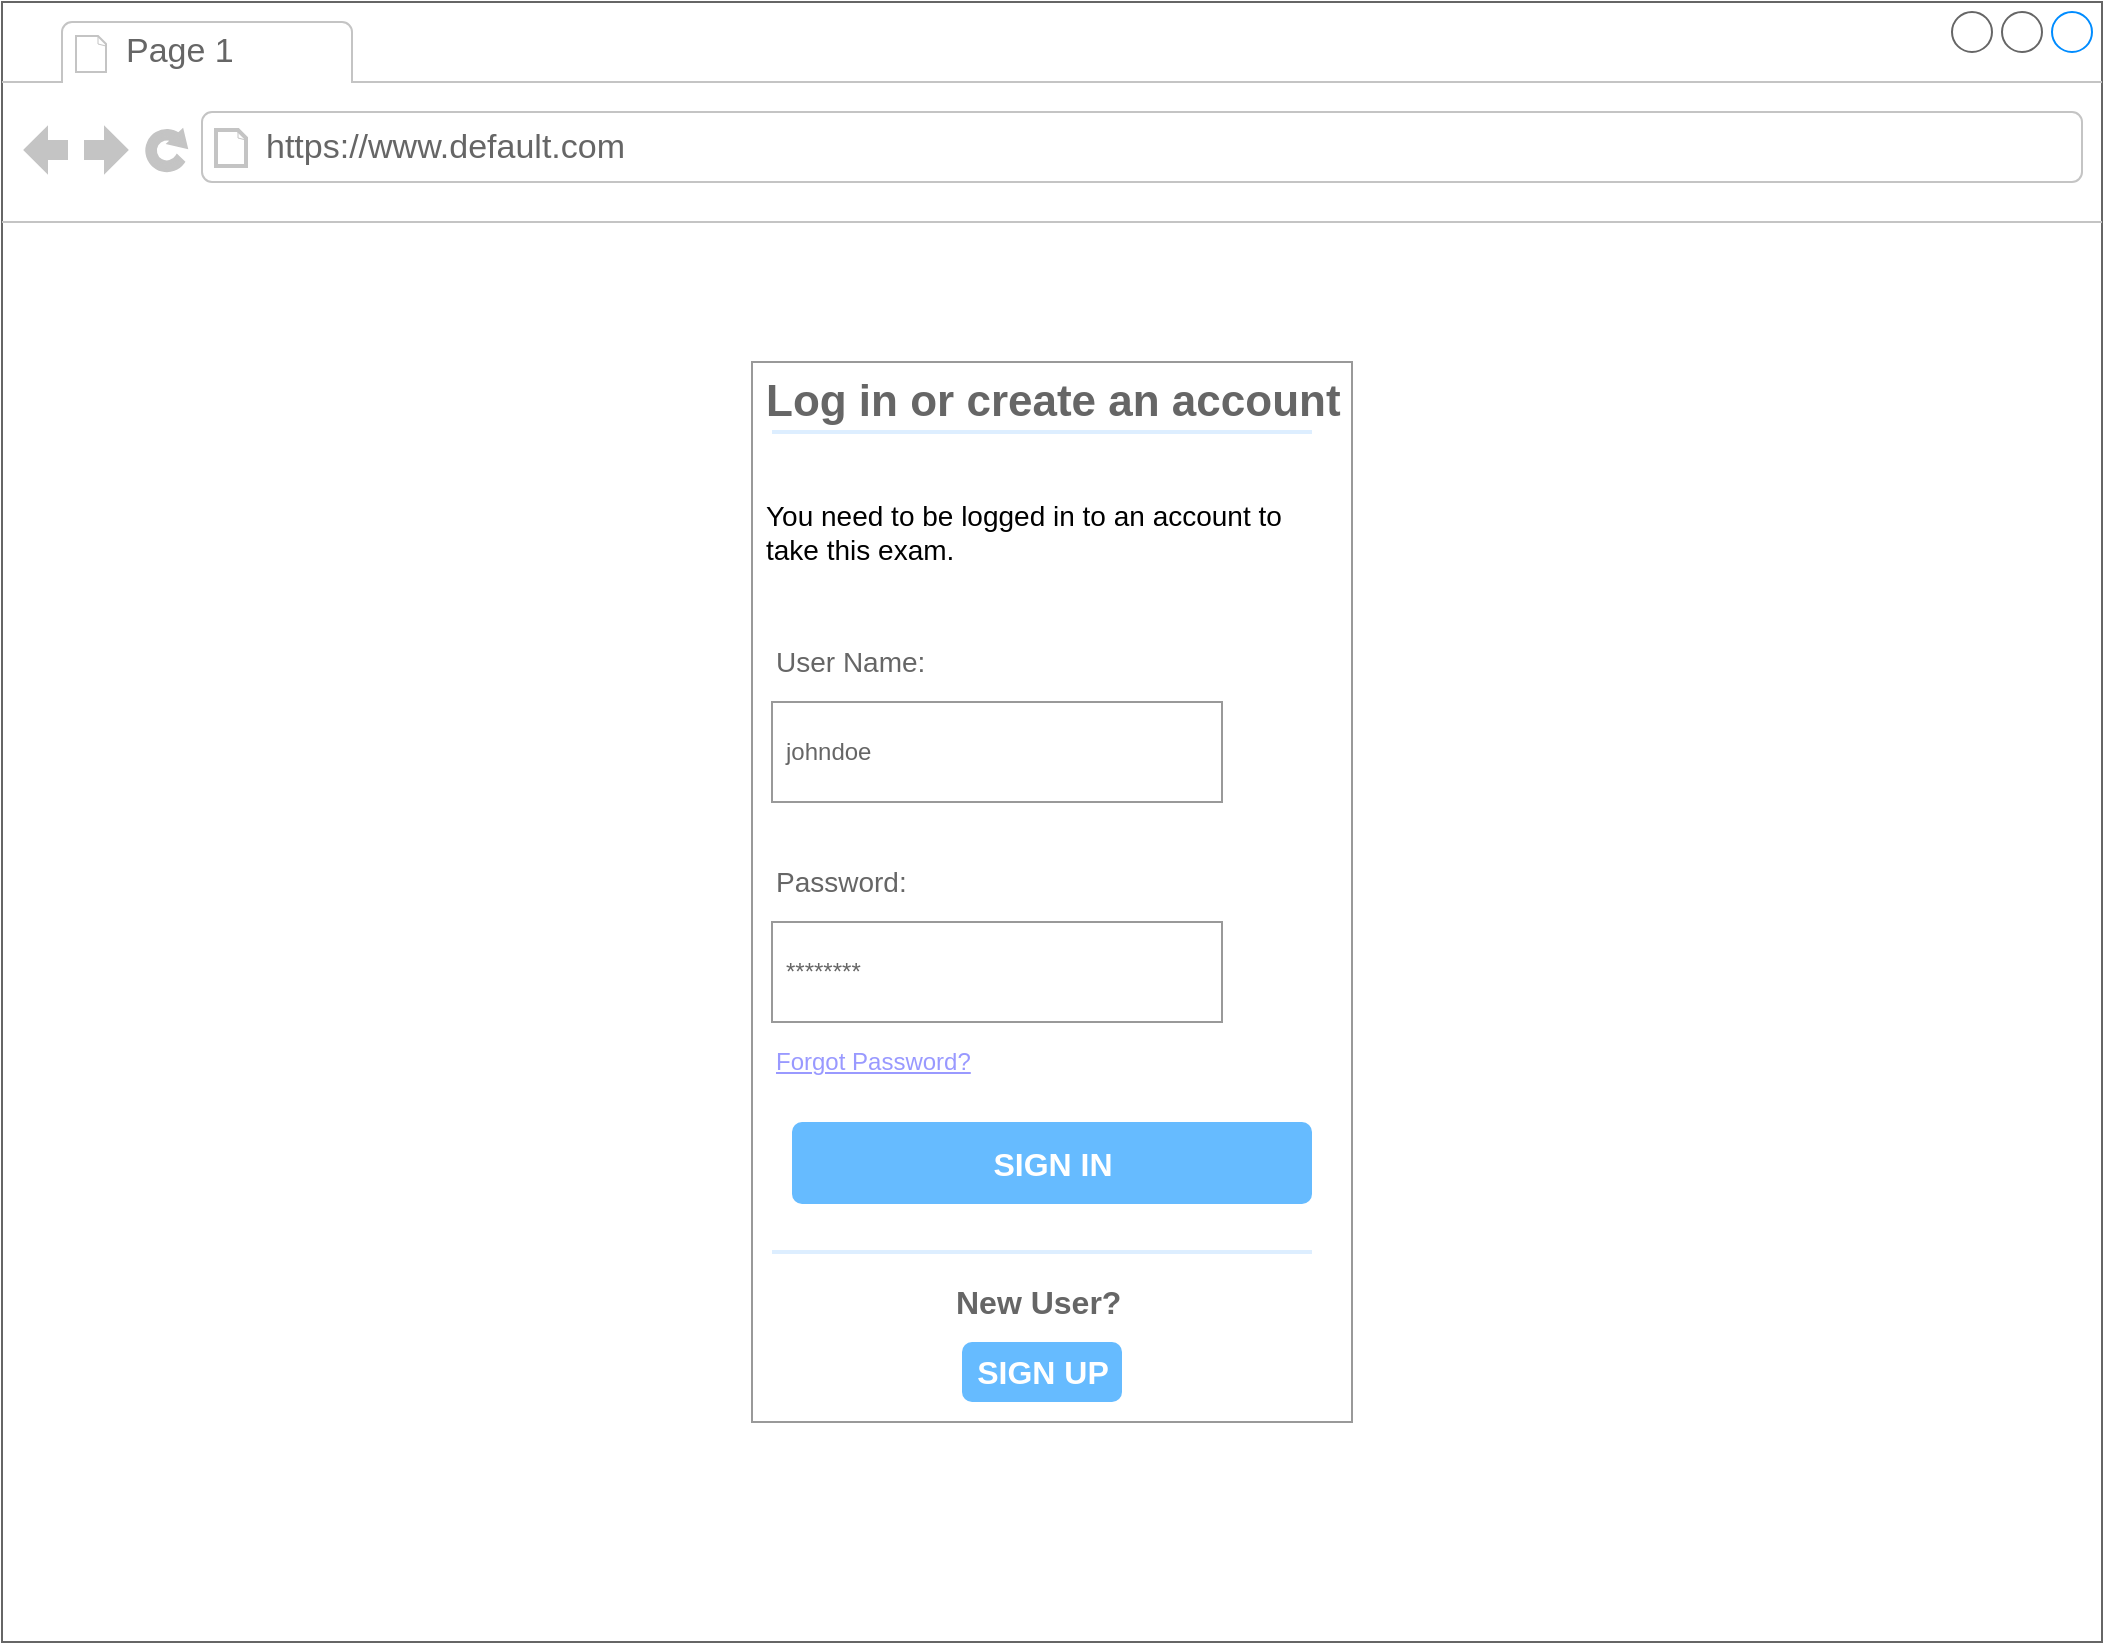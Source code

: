 <mxfile version="13.6.2" type="device"><diagram name="Page-1" id="2cc2dc42-3aac-f2a9-1cec-7a8b7cbee084"><mxGraphModel dx="1024" dy="592" grid="1" gridSize="10" guides="1" tooltips="1" connect="1" arrows="1" fold="1" page="1" pageScale="1" pageWidth="1100" pageHeight="850" background="#ffffff" math="0" shadow="0"><root><mxCell id="0"/><mxCell id="1" parent="0"/><mxCell id="7026571954dc6520-1" value="" style="strokeWidth=1;shadow=0;dashed=0;align=center;html=1;shape=mxgraph.mockup.containers.browserWindow;rSize=0;strokeColor=#666666;mainText=,;recursiveResize=0;rounded=0;labelBackgroundColor=none;fontFamily=Verdana;fontSize=12" parent="1" vertex="1"><mxGeometry x="30" y="50" width="1050" height="820" as="geometry"/></mxCell><mxCell id="7026571954dc6520-2" value="Page 1" style="strokeWidth=1;shadow=0;dashed=0;align=center;html=1;shape=mxgraph.mockup.containers.anchor;fontSize=17;fontColor=#666666;align=left;" parent="7026571954dc6520-1" vertex="1"><mxGeometry x="60" y="12" width="110" height="26" as="geometry"/></mxCell><mxCell id="7026571954dc6520-3" value="https://www.default.com" style="strokeWidth=1;shadow=0;dashed=0;align=center;html=1;shape=mxgraph.mockup.containers.anchor;rSize=0;fontSize=17;fontColor=#666666;align=left;" parent="7026571954dc6520-1" vertex="1"><mxGeometry x="130" y="60" width="250" height="26" as="geometry"/></mxCell><mxCell id="80E76vOAuAUXFn5wvK9T-3" value="" style="strokeWidth=1;shadow=0;dashed=0;align=center;html=1;shape=mxgraph.mockup.forms.rrect;rSize=0;strokeColor=#999999;fillColor=#ffffff;" vertex="1" parent="7026571954dc6520-1"><mxGeometry x="375" y="180" width="300" height="530" as="geometry"/></mxCell><mxCell id="80E76vOAuAUXFn5wvK9T-4" value="Log in or create an account" style="strokeWidth=1;shadow=0;dashed=0;align=center;html=1;shape=mxgraph.mockup.forms.anchor;fontSize=22;fontColor=#666666;align=left;resizeWidth=1;spacingLeft=0;fontStyle=1" vertex="1" parent="80E76vOAuAUXFn5wvK9T-3"><mxGeometry width="150" height="20" relative="1" as="geometry"><mxPoint x="5" y="10" as="offset"/></mxGeometry></mxCell><mxCell id="80E76vOAuAUXFn5wvK9T-5" value="" style="shape=line;strokeColor=#ddeeff;strokeWidth=2;html=1;resizeWidth=1;" vertex="1" parent="80E76vOAuAUXFn5wvK9T-3"><mxGeometry width="270" height="10" relative="1" as="geometry"><mxPoint x="10" y="30" as="offset"/></mxGeometry></mxCell><mxCell id="80E76vOAuAUXFn5wvK9T-6" value="User Name:" style="strokeWidth=1;shadow=0;dashed=0;align=center;html=1;shape=mxgraph.mockup.forms.anchor;fontSize=14;fontColor=#666666;align=left;resizeWidth=1;spacingLeft=0;labelPosition=center;verticalLabelPosition=middle;verticalAlign=middle;" vertex="1" parent="80E76vOAuAUXFn5wvK9T-3"><mxGeometry width="150" height="20" relative="1" as="geometry"><mxPoint x="10" y="140" as="offset"/></mxGeometry></mxCell><mxCell id="80E76vOAuAUXFn5wvK9T-7" value="johndoe" style="strokeWidth=1;shadow=0;dashed=0;align=center;html=1;shape=mxgraph.mockup.forms.rrect;rSize=0;strokeColor=#999999;fontColor=#666666;align=left;spacingLeft=5;resizeWidth=1;" vertex="1" parent="80E76vOAuAUXFn5wvK9T-3"><mxGeometry width="225" height="50" relative="1" as="geometry"><mxPoint x="10" y="170" as="offset"/></mxGeometry></mxCell><mxCell id="80E76vOAuAUXFn5wvK9T-8" value="Password:" style="strokeWidth=1;shadow=0;dashed=0;align=center;html=1;shape=mxgraph.mockup.forms.anchor;fontSize=14;fontColor=#666666;align=left;resizeWidth=1;spacingLeft=0;" vertex="1" parent="80E76vOAuAUXFn5wvK9T-3"><mxGeometry width="150" height="20" relative="1" as="geometry"><mxPoint x="10" y="250" as="offset"/></mxGeometry></mxCell><mxCell id="80E76vOAuAUXFn5wvK9T-9" value="********" style="strokeWidth=1;shadow=0;dashed=0;align=center;html=1;shape=mxgraph.mockup.forms.rrect;rSize=0;strokeColor=#999999;fontColor=#666666;align=left;spacingLeft=5;resizeWidth=1;" vertex="1" parent="80E76vOAuAUXFn5wvK9T-3"><mxGeometry width="225" height="50" relative="1" as="geometry"><mxPoint x="10" y="280" as="offset"/></mxGeometry></mxCell><mxCell id="80E76vOAuAUXFn5wvK9T-10" value="SIGN IN" style="strokeWidth=1;shadow=0;dashed=0;align=center;html=1;shape=mxgraph.mockup.forms.rrect;rSize=5;strokeColor=none;fontColor=#ffffff;fillColor=#66bbff;fontSize=16;fontStyle=1;" vertex="1" parent="80E76vOAuAUXFn5wvK9T-3"><mxGeometry y="1" width="260" height="41" relative="1" as="geometry"><mxPoint x="20" y="-150" as="offset"/></mxGeometry></mxCell><mxCell id="80E76vOAuAUXFn5wvK9T-11" value="Forgot Password?" style="strokeWidth=1;shadow=0;dashed=0;align=center;html=1;shape=mxgraph.mockup.forms.anchor;fontSize=12;fontColor=#9999ff;align=left;spacingLeft=0;fontStyle=4;resizeWidth=1;" vertex="1" parent="80E76vOAuAUXFn5wvK9T-3"><mxGeometry y="1" width="225.0" height="20" relative="1" as="geometry"><mxPoint x="10" y="-190" as="offset"/></mxGeometry></mxCell><mxCell id="80E76vOAuAUXFn5wvK9T-12" value="" style="shape=line;strokeColor=#ddeeff;strokeWidth=2;html=1;resizeWidth=1;" vertex="1" parent="80E76vOAuAUXFn5wvK9T-3"><mxGeometry y="1" width="270" height="10" relative="1" as="geometry"><mxPoint x="10" y="-90" as="offset"/></mxGeometry></mxCell><mxCell id="80E76vOAuAUXFn5wvK9T-13" value="New User?" style="strokeWidth=1;shadow=0;dashed=0;align=center;html=1;shape=mxgraph.mockup.forms.anchor;fontSize=16;fontColor=#666666;align=left;spacingLeft=0;resizeWidth=1;fontStyle=1" vertex="1" parent="80E76vOAuAUXFn5wvK9T-3"><mxGeometry y="1" width="100" height="20" relative="1" as="geometry"><mxPoint x="100" y="-70" as="offset"/></mxGeometry></mxCell><mxCell id="80E76vOAuAUXFn5wvK9T-14" value="SIGN UP" style="strokeWidth=1;shadow=0;dashed=0;align=center;html=1;shape=mxgraph.mockup.forms.rrect;rSize=5;strokeColor=none;fontColor=#ffffff;fillColor=#66bbff;fontSize=16;fontStyle=1;" vertex="1" parent="80E76vOAuAUXFn5wvK9T-3"><mxGeometry y="1" width="80" height="30" relative="1" as="geometry"><mxPoint x="105" y="-40" as="offset"/></mxGeometry></mxCell><mxCell id="80E76vOAuAUXFn5wvK9T-15" value="&lt;div&gt;&lt;span&gt;You need to be logged in to an account to take this exam.&lt;/span&gt;&lt;/div&gt;" style="text;html=1;strokeColor=none;fillColor=none;align=left;verticalAlign=middle;whiteSpace=wrap;rounded=0;fontSize=14;labelPosition=center;verticalLabelPosition=middle;" vertex="1" parent="80E76vOAuAUXFn5wvK9T-3"><mxGeometry x="5" y="40" width="285" height="90" as="geometry"/></mxCell></root></mxGraphModel></diagram></mxfile>